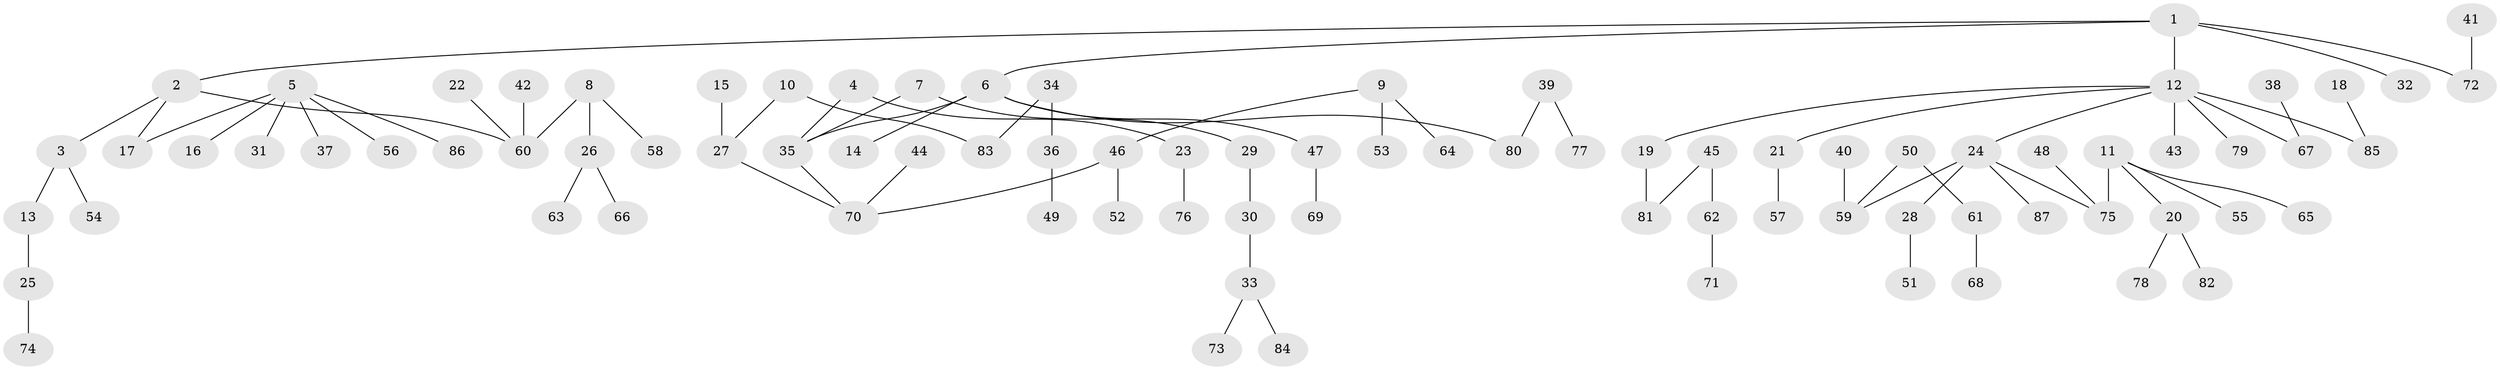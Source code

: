 // original degree distribution, {6: 0.024193548387096774, 5: 0.03225806451612903, 9: 0.008064516129032258, 4: 0.056451612903225805, 3: 0.12096774193548387, 2: 0.25806451612903225, 1: 0.5}
// Generated by graph-tools (version 1.1) at 2025/37/03/04/25 23:37:21]
// undirected, 87 vertices, 86 edges
graph export_dot {
  node [color=gray90,style=filled];
  1;
  2;
  3;
  4;
  5;
  6;
  7;
  8;
  9;
  10;
  11;
  12;
  13;
  14;
  15;
  16;
  17;
  18;
  19;
  20;
  21;
  22;
  23;
  24;
  25;
  26;
  27;
  28;
  29;
  30;
  31;
  32;
  33;
  34;
  35;
  36;
  37;
  38;
  39;
  40;
  41;
  42;
  43;
  44;
  45;
  46;
  47;
  48;
  49;
  50;
  51;
  52;
  53;
  54;
  55;
  56;
  57;
  58;
  59;
  60;
  61;
  62;
  63;
  64;
  65;
  66;
  67;
  68;
  69;
  70;
  71;
  72;
  73;
  74;
  75;
  76;
  77;
  78;
  79;
  80;
  81;
  82;
  83;
  84;
  85;
  86;
  87;
  1 -- 2 [weight=1.0];
  1 -- 6 [weight=1.0];
  1 -- 12 [weight=1.0];
  1 -- 32 [weight=1.0];
  1 -- 72 [weight=1.0];
  2 -- 3 [weight=1.0];
  2 -- 17 [weight=1.0];
  2 -- 60 [weight=1.0];
  3 -- 13 [weight=1.0];
  3 -- 54 [weight=1.0];
  4 -- 23 [weight=1.0];
  4 -- 35 [weight=1.0];
  5 -- 16 [weight=1.0];
  5 -- 17 [weight=1.0];
  5 -- 31 [weight=1.0];
  5 -- 37 [weight=1.0];
  5 -- 56 [weight=1.0];
  5 -- 86 [weight=1.0];
  6 -- 14 [weight=1.0];
  6 -- 35 [weight=1.0];
  6 -- 47 [weight=1.0];
  6 -- 80 [weight=1.0];
  7 -- 29 [weight=1.0];
  7 -- 35 [weight=1.0];
  8 -- 26 [weight=1.0];
  8 -- 58 [weight=1.0];
  8 -- 60 [weight=1.0];
  9 -- 46 [weight=1.0];
  9 -- 53 [weight=1.0];
  9 -- 64 [weight=1.0];
  10 -- 27 [weight=1.0];
  10 -- 83 [weight=1.0];
  11 -- 20 [weight=1.0];
  11 -- 55 [weight=1.0];
  11 -- 65 [weight=1.0];
  11 -- 75 [weight=1.0];
  12 -- 19 [weight=1.0];
  12 -- 21 [weight=1.0];
  12 -- 24 [weight=1.0];
  12 -- 43 [weight=1.0];
  12 -- 67 [weight=1.0];
  12 -- 79 [weight=1.0];
  12 -- 85 [weight=1.0];
  13 -- 25 [weight=1.0];
  15 -- 27 [weight=1.0];
  18 -- 85 [weight=1.0];
  19 -- 81 [weight=1.0];
  20 -- 78 [weight=1.0];
  20 -- 82 [weight=1.0];
  21 -- 57 [weight=1.0];
  22 -- 60 [weight=1.0];
  23 -- 76 [weight=1.0];
  24 -- 28 [weight=1.0];
  24 -- 59 [weight=1.0];
  24 -- 75 [weight=1.0];
  24 -- 87 [weight=1.0];
  25 -- 74 [weight=1.0];
  26 -- 63 [weight=1.0];
  26 -- 66 [weight=1.0];
  27 -- 70 [weight=1.0];
  28 -- 51 [weight=1.0];
  29 -- 30 [weight=1.0];
  30 -- 33 [weight=1.0];
  33 -- 73 [weight=1.0];
  33 -- 84 [weight=1.0];
  34 -- 36 [weight=1.0];
  34 -- 83 [weight=1.0];
  35 -- 70 [weight=1.0];
  36 -- 49 [weight=1.0];
  38 -- 67 [weight=1.0];
  39 -- 77 [weight=1.0];
  39 -- 80 [weight=1.0];
  40 -- 59 [weight=1.0];
  41 -- 72 [weight=1.0];
  42 -- 60 [weight=1.0];
  44 -- 70 [weight=1.0];
  45 -- 62 [weight=1.0];
  45 -- 81 [weight=1.0];
  46 -- 52 [weight=1.0];
  46 -- 70 [weight=1.0];
  47 -- 69 [weight=1.0];
  48 -- 75 [weight=1.0];
  50 -- 59 [weight=1.0];
  50 -- 61 [weight=1.0];
  61 -- 68 [weight=1.0];
  62 -- 71 [weight=1.0];
}
